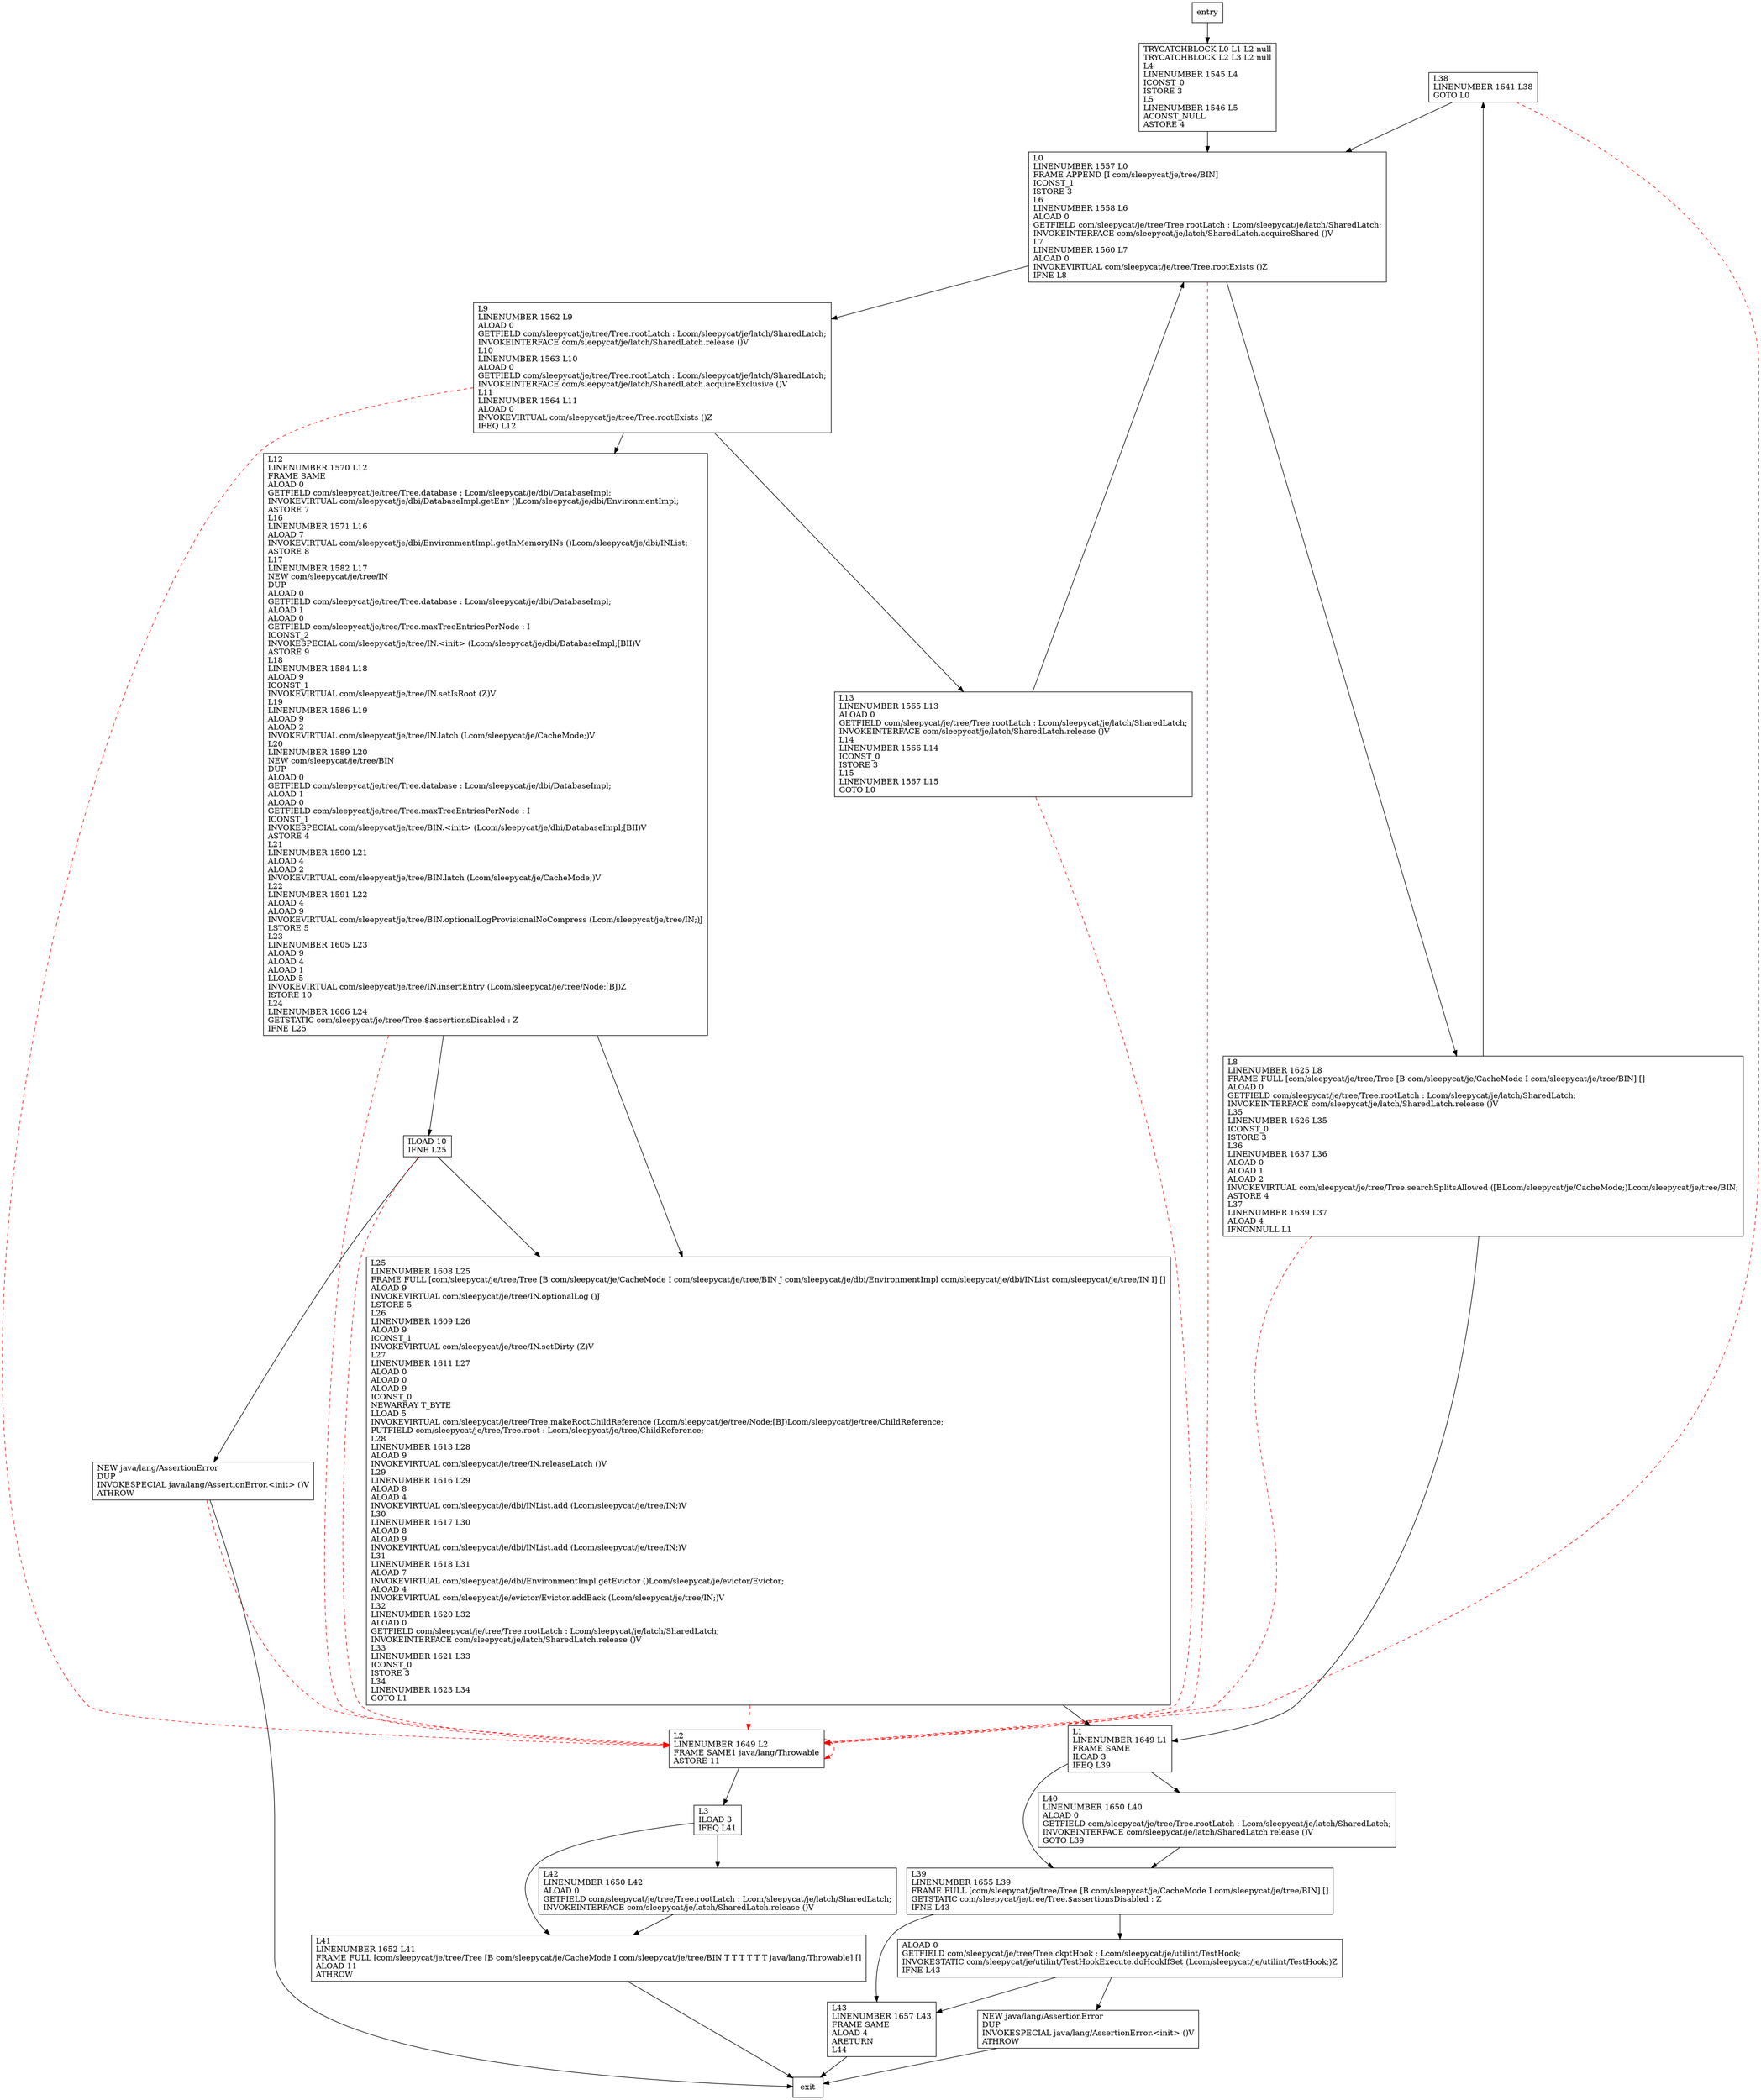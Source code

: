 digraph findBinForInsert {
node [shape=record];
1296212254 [label="L38\lLINENUMBER 1641 L38\lGOTO L0\l"];
1495996515 [label="TRYCATCHBLOCK L0 L1 L2 null\lTRYCATCHBLOCK L2 L3 L2 null\lL4\lLINENUMBER 1545 L4\lICONST_0\lISTORE 3\lL5\lLINENUMBER 1546 L5\lACONST_NULL\lASTORE 4\l"];
1717867809 [label="ILOAD 10\lIFNE L25\l"];
1001507955 [label="L43\lLINENUMBER 1657 L43\lFRAME SAME\lALOAD 4\lARETURN\lL44\l"];
2116765128 [label="L0\lLINENUMBER 1557 L0\lFRAME APPEND [I com/sleepycat/je/tree/BIN]\lICONST_1\lISTORE 3\lL6\lLINENUMBER 1558 L6\lALOAD 0\lGETFIELD com/sleepycat/je/tree/Tree.rootLatch : Lcom/sleepycat/je/latch/SharedLatch;\lINVOKEINTERFACE com/sleepycat/je/latch/SharedLatch.acquireShared ()V\lL7\lLINENUMBER 1560 L7\lALOAD 0\lINVOKEVIRTUAL com/sleepycat/je/tree/Tree.rootExists ()Z\lIFNE L8\l"];
280080636 [label="NEW java/lang/AssertionError\lDUP\lINVOKESPECIAL java/lang/AssertionError.\<init\> ()V\lATHROW\l"];
260972699 [label="L1\lLINENUMBER 1649 L1\lFRAME SAME\lILOAD 3\lIFEQ L39\l"];
66848923 [label="L42\lLINENUMBER 1650 L42\lALOAD 0\lGETFIELD com/sleepycat/je/tree/Tree.rootLatch : Lcom/sleepycat/je/latch/SharedLatch;\lINVOKEINTERFACE com/sleepycat/je/latch/SharedLatch.release ()V\l"];
1190078066 [label="L13\lLINENUMBER 1565 L13\lALOAD 0\lGETFIELD com/sleepycat/je/tree/Tree.rootLatch : Lcom/sleepycat/je/latch/SharedLatch;\lINVOKEINTERFACE com/sleepycat/je/latch/SharedLatch.release ()V\lL14\lLINENUMBER 1566 L14\lICONST_0\lISTORE 3\lL15\lLINENUMBER 1567 L15\lGOTO L0\l"];
1502081833 [label="NEW java/lang/AssertionError\lDUP\lINVOKESPECIAL java/lang/AssertionError.\<init\> ()V\lATHROW\l"];
2132403670 [label="L40\lLINENUMBER 1650 L40\lALOAD 0\lGETFIELD com/sleepycat/je/tree/Tree.rootLatch : Lcom/sleepycat/je/latch/SharedLatch;\lINVOKEINTERFACE com/sleepycat/je/latch/SharedLatch.release ()V\lGOTO L39\l"];
774089758 [label="L2\lLINENUMBER 1649 L2\lFRAME SAME1 java/lang/Throwable\lASTORE 11\l"];
995487887 [label="L12\lLINENUMBER 1570 L12\lFRAME SAME\lALOAD 0\lGETFIELD com/sleepycat/je/tree/Tree.database : Lcom/sleepycat/je/dbi/DatabaseImpl;\lINVOKEVIRTUAL com/sleepycat/je/dbi/DatabaseImpl.getEnv ()Lcom/sleepycat/je/dbi/EnvironmentImpl;\lASTORE 7\lL16\lLINENUMBER 1571 L16\lALOAD 7\lINVOKEVIRTUAL com/sleepycat/je/dbi/EnvironmentImpl.getInMemoryINs ()Lcom/sleepycat/je/dbi/INList;\lASTORE 8\lL17\lLINENUMBER 1582 L17\lNEW com/sleepycat/je/tree/IN\lDUP\lALOAD 0\lGETFIELD com/sleepycat/je/tree/Tree.database : Lcom/sleepycat/je/dbi/DatabaseImpl;\lALOAD 1\lALOAD 0\lGETFIELD com/sleepycat/je/tree/Tree.maxTreeEntriesPerNode : I\lICONST_2\lINVOKESPECIAL com/sleepycat/je/tree/IN.\<init\> (Lcom/sleepycat/je/dbi/DatabaseImpl;[BII)V\lASTORE 9\lL18\lLINENUMBER 1584 L18\lALOAD 9\lICONST_1\lINVOKEVIRTUAL com/sleepycat/je/tree/IN.setIsRoot (Z)V\lL19\lLINENUMBER 1586 L19\lALOAD 9\lALOAD 2\lINVOKEVIRTUAL com/sleepycat/je/tree/IN.latch (Lcom/sleepycat/je/CacheMode;)V\lL20\lLINENUMBER 1589 L20\lNEW com/sleepycat/je/tree/BIN\lDUP\lALOAD 0\lGETFIELD com/sleepycat/je/tree/Tree.database : Lcom/sleepycat/je/dbi/DatabaseImpl;\lALOAD 1\lALOAD 0\lGETFIELD com/sleepycat/je/tree/Tree.maxTreeEntriesPerNode : I\lICONST_1\lINVOKESPECIAL com/sleepycat/je/tree/BIN.\<init\> (Lcom/sleepycat/je/dbi/DatabaseImpl;[BII)V\lASTORE 4\lL21\lLINENUMBER 1590 L21\lALOAD 4\lALOAD 2\lINVOKEVIRTUAL com/sleepycat/je/tree/BIN.latch (Lcom/sleepycat/je/CacheMode;)V\lL22\lLINENUMBER 1591 L22\lALOAD 4\lALOAD 9\lINVOKEVIRTUAL com/sleepycat/je/tree/BIN.optionalLogProvisionalNoCompress (Lcom/sleepycat/je/tree/IN;)J\lLSTORE 5\lL23\lLINENUMBER 1605 L23\lALOAD 9\lALOAD 4\lALOAD 1\lLLOAD 5\lINVOKEVIRTUAL com/sleepycat/je/tree/IN.insertEntry (Lcom/sleepycat/je/tree/Node;[BJ)Z\lISTORE 10\lL24\lLINENUMBER 1606 L24\lGETSTATIC com/sleepycat/je/tree/Tree.$assertionsDisabled : Z\lIFNE L25\l"];
863726183 [label="ALOAD 0\lGETFIELD com/sleepycat/je/tree/Tree.ckptHook : Lcom/sleepycat/je/utilint/TestHook;\lINVOKESTATIC com/sleepycat/je/utilint/TestHookExecute.doHookIfSet (Lcom/sleepycat/je/utilint/TestHook;)Z\lIFNE L43\l"];
1542330537 [label="L41\lLINENUMBER 1652 L41\lFRAME FULL [com/sleepycat/je/tree/Tree [B com/sleepycat/je/CacheMode I com/sleepycat/je/tree/BIN T T T T T T java/lang/Throwable] []\lALOAD 11\lATHROW\l"];
1964976019 [label="L8\lLINENUMBER 1625 L8\lFRAME FULL [com/sleepycat/je/tree/Tree [B com/sleepycat/je/CacheMode I com/sleepycat/je/tree/BIN] []\lALOAD 0\lGETFIELD com/sleepycat/je/tree/Tree.rootLatch : Lcom/sleepycat/je/latch/SharedLatch;\lINVOKEINTERFACE com/sleepycat/je/latch/SharedLatch.release ()V\lL35\lLINENUMBER 1626 L35\lICONST_0\lISTORE 3\lL36\lLINENUMBER 1637 L36\lALOAD 0\lALOAD 1\lALOAD 2\lINVOKEVIRTUAL com/sleepycat/je/tree/Tree.searchSplitsAllowed ([BLcom/sleepycat/je/CacheMode;)Lcom/sleepycat/je/tree/BIN;\lASTORE 4\lL37\lLINENUMBER 1639 L37\lALOAD 4\lIFNONNULL L1\l"];
1033288329 [label="L39\lLINENUMBER 1655 L39\lFRAME FULL [com/sleepycat/je/tree/Tree [B com/sleepycat/je/CacheMode I com/sleepycat/je/tree/BIN] []\lGETSTATIC com/sleepycat/je/tree/Tree.$assertionsDisabled : Z\lIFNE L43\l"];
199967885 [label="L9\lLINENUMBER 1562 L9\lALOAD 0\lGETFIELD com/sleepycat/je/tree/Tree.rootLatch : Lcom/sleepycat/je/latch/SharedLatch;\lINVOKEINTERFACE com/sleepycat/je/latch/SharedLatch.release ()V\lL10\lLINENUMBER 1563 L10\lALOAD 0\lGETFIELD com/sleepycat/je/tree/Tree.rootLatch : Lcom/sleepycat/je/latch/SharedLatch;\lINVOKEINTERFACE com/sleepycat/je/latch/SharedLatch.acquireExclusive ()V\lL11\lLINENUMBER 1564 L11\lALOAD 0\lINVOKEVIRTUAL com/sleepycat/je/tree/Tree.rootExists ()Z\lIFEQ L12\l"];
1783301188 [label="L25\lLINENUMBER 1608 L25\lFRAME FULL [com/sleepycat/je/tree/Tree [B com/sleepycat/je/CacheMode I com/sleepycat/je/tree/BIN J com/sleepycat/je/dbi/EnvironmentImpl com/sleepycat/je/dbi/INList com/sleepycat/je/tree/IN I] []\lALOAD 9\lINVOKEVIRTUAL com/sleepycat/je/tree/IN.optionalLog ()J\lLSTORE 5\lL26\lLINENUMBER 1609 L26\lALOAD 9\lICONST_1\lINVOKEVIRTUAL com/sleepycat/je/tree/IN.setDirty (Z)V\lL27\lLINENUMBER 1611 L27\lALOAD 0\lALOAD 0\lALOAD 9\lICONST_0\lNEWARRAY T_BYTE\lLLOAD 5\lINVOKEVIRTUAL com/sleepycat/je/tree/Tree.makeRootChildReference (Lcom/sleepycat/je/tree/Node;[BJ)Lcom/sleepycat/je/tree/ChildReference;\lPUTFIELD com/sleepycat/je/tree/Tree.root : Lcom/sleepycat/je/tree/ChildReference;\lL28\lLINENUMBER 1613 L28\lALOAD 9\lINVOKEVIRTUAL com/sleepycat/je/tree/IN.releaseLatch ()V\lL29\lLINENUMBER 1616 L29\lALOAD 8\lALOAD 4\lINVOKEVIRTUAL com/sleepycat/je/dbi/INList.add (Lcom/sleepycat/je/tree/IN;)V\lL30\lLINENUMBER 1617 L30\lALOAD 8\lALOAD 9\lINVOKEVIRTUAL com/sleepycat/je/dbi/INList.add (Lcom/sleepycat/je/tree/IN;)V\lL31\lLINENUMBER 1618 L31\lALOAD 7\lINVOKEVIRTUAL com/sleepycat/je/dbi/EnvironmentImpl.getEvictor ()Lcom/sleepycat/je/evictor/Evictor;\lALOAD 4\lINVOKEVIRTUAL com/sleepycat/je/evictor/Evictor.addBack (Lcom/sleepycat/je/tree/IN;)V\lL32\lLINENUMBER 1620 L32\lALOAD 0\lGETFIELD com/sleepycat/je/tree/Tree.rootLatch : Lcom/sleepycat/je/latch/SharedLatch;\lINVOKEINTERFACE com/sleepycat/je/latch/SharedLatch.release ()V\lL33\lLINENUMBER 1621 L33\lICONST_0\lISTORE 3\lL34\lLINENUMBER 1623 L34\lGOTO L1\l"];
801788345 [label="L3\lILOAD 3\lIFEQ L41\l"];
entry;
exit;
1296212254 -> 2116765128
1296212254 -> 774089758 [style=dashed, color=red]
1495996515 -> 2116765128
1717867809 -> 1783301188
1717867809 -> 1502081833
1717867809 -> 774089758 [style=dashed, color=red]
1001507955 -> exit
2116765128 -> 1964976019
2116765128 -> 199967885
2116765128 -> 774089758 [style=dashed, color=red]
280080636 -> exit
260972699 -> 1033288329
260972699 -> 2132403670
66848923 -> 1542330537
1190078066 -> 2116765128
1190078066 -> 774089758 [style=dashed, color=red]
1502081833 -> exit
1502081833 -> 774089758 [style=dashed, color=red]
2132403670 -> 1033288329
774089758 -> 774089758 [style=dashed, color=red]
774089758 -> 801788345
995487887 -> 1717867809
995487887 -> 1783301188
995487887 -> 774089758 [style=dashed, color=red]
863726183 -> 1001507955
863726183 -> 280080636
entry -> 1495996515
1542330537 -> exit
1964976019 -> 1296212254
1964976019 -> 260972699
1964976019 -> 774089758 [style=dashed, color=red]
1033288329 -> 1001507955
1033288329 -> 863726183
199967885 -> 1190078066
199967885 -> 774089758 [style=dashed, color=red]
199967885 -> 995487887
1783301188 -> 260972699
1783301188 -> 774089758 [style=dashed, color=red]
801788345 -> 1542330537
801788345 -> 66848923
}
